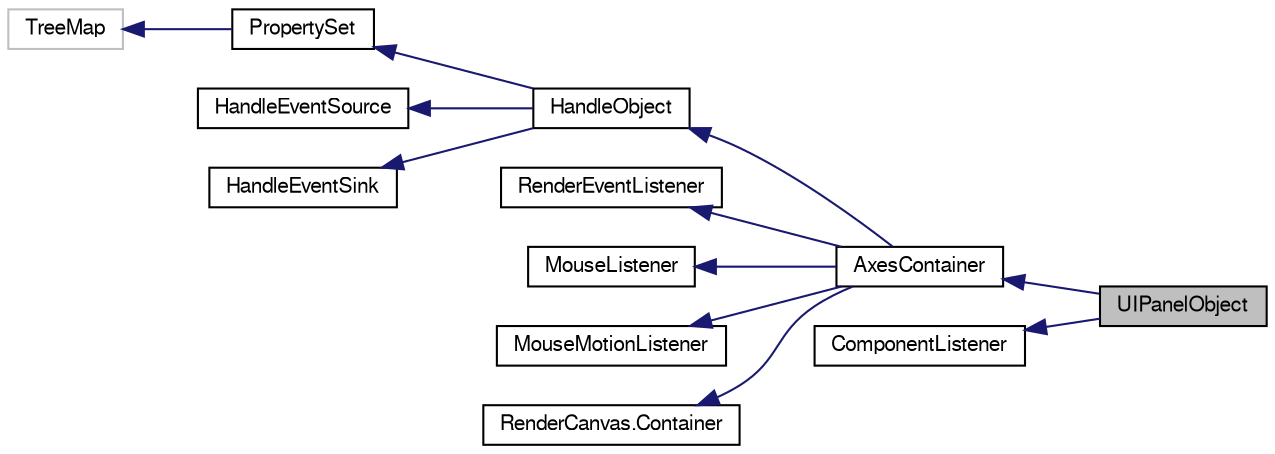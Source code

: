 digraph G
{
  edge [fontname="FreeSans",fontsize="10",labelfontname="FreeSans",labelfontsize="10"];
  node [fontname="FreeSans",fontsize="10",shape=record];
  rankdir="LR";
  Node1 [label="UIPanelObject",height=0.2,width=0.4,color="black", fillcolor="grey75", style="filled" fontcolor="black"];
  Node2 -> Node1 [dir="back",color="midnightblue",fontsize="10",style="solid",fontname="FreeSans"];
  Node2 [label="AxesContainer",height=0.2,width=0.4,color="black", fillcolor="white", style="filled",URL="$classorg_1_1octave_1_1graphics_1_1_axes_container.html"];
  Node3 -> Node2 [dir="back",color="midnightblue",fontsize="10",style="solid",fontname="FreeSans"];
  Node3 [label="HandleObject",height=0.2,width=0.4,color="black", fillcolor="white", style="filled",URL="$classorg_1_1octave_1_1graphics_1_1_handle_object.html",tooltip="Base class for handle-based graphics."];
  Node4 -> Node3 [dir="back",color="midnightblue",fontsize="10",style="solid",fontname="FreeSans"];
  Node4 [label="PropertySet",height=0.2,width=0.4,color="black", fillcolor="white", style="filled",URL="$classorg_1_1octave_1_1graphics_1_1_property_set.html"];
  Node5 -> Node4 [dir="back",color="midnightblue",fontsize="10",style="solid",fontname="FreeSans"];
  Node5 [label="TreeMap",height=0.2,width=0.4,color="grey75", fillcolor="white", style="filled"];
  Node6 -> Node3 [dir="back",color="midnightblue",fontsize="10",style="solid",fontname="FreeSans"];
  Node6 [label="HandleEventSource",height=0.2,width=0.4,color="black", fillcolor="white", style="filled",URL="$interfaceorg_1_1octave_1_1graphics_1_1_handle_event_source.html"];
  Node7 -> Node3 [dir="back",color="midnightblue",fontsize="10",style="solid",fontname="FreeSans"];
  Node7 [label="HandleEventSink",height=0.2,width=0.4,color="black", fillcolor="white", style="filled",URL="$interfaceorg_1_1octave_1_1graphics_1_1_handle_event_sink.html"];
  Node8 -> Node2 [dir="back",color="midnightblue",fontsize="10",style="solid",fontname="FreeSans"];
  Node8 [label="RenderEventListener",height=0.2,width=0.4,color="black", fillcolor="white", style="filled",URL="$interfaceorg_1_1octave_1_1graphics_1_1_render_event_listener.html"];
  Node9 -> Node2 [dir="back",color="midnightblue",fontsize="10",style="solid",fontname="FreeSans"];
  Node9 [label="MouseListener",height=0.2,width=0.4,color="black", fillcolor="white", style="filled",URL="$class_mouse_listener.html"];
  Node10 -> Node2 [dir="back",color="midnightblue",fontsize="10",style="solid",fontname="FreeSans"];
  Node10 [label="MouseMotionListener",height=0.2,width=0.4,color="black", fillcolor="white", style="filled",URL="$class_mouse_motion_listener.html"];
  Node11 -> Node2 [dir="back",color="midnightblue",fontsize="10",style="solid",fontname="FreeSans"];
  Node11 [label="RenderCanvas.Container",height=0.2,width=0.4,color="black", fillcolor="white", style="filled",URL="$interfaceorg_1_1octave_1_1graphics_1_1_render_canvas_1_1_container.html"];
  Node12 -> Node1 [dir="back",color="midnightblue",fontsize="10",style="solid",fontname="FreeSans"];
  Node12 [label="ComponentListener",height=0.2,width=0.4,color="black", fillcolor="white", style="filled",URL="$class_component_listener.html"];
}
